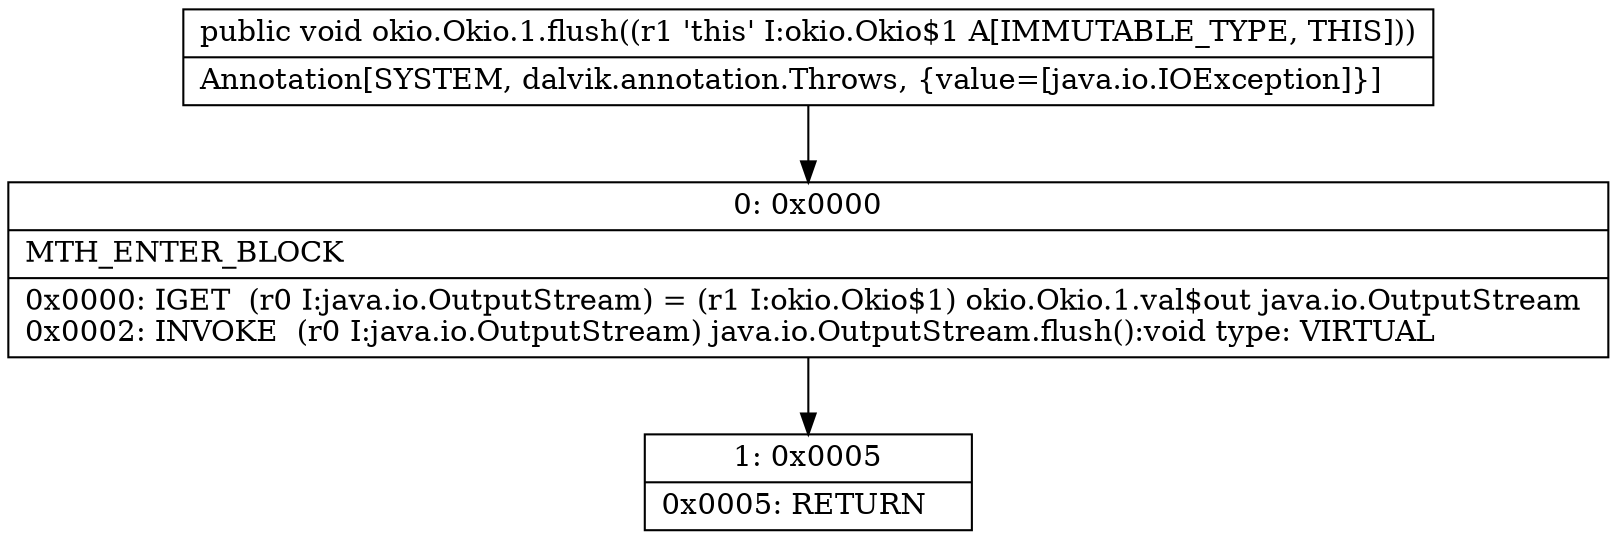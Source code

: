 digraph "CFG forokio.Okio.1.flush()V" {
Node_0 [shape=record,label="{0\:\ 0x0000|MTH_ENTER_BLOCK\l|0x0000: IGET  (r0 I:java.io.OutputStream) = (r1 I:okio.Okio$1) okio.Okio.1.val$out java.io.OutputStream \l0x0002: INVOKE  (r0 I:java.io.OutputStream) java.io.OutputStream.flush():void type: VIRTUAL \l}"];
Node_1 [shape=record,label="{1\:\ 0x0005|0x0005: RETURN   \l}"];
MethodNode[shape=record,label="{public void okio.Okio.1.flush((r1 'this' I:okio.Okio$1 A[IMMUTABLE_TYPE, THIS]))  | Annotation[SYSTEM, dalvik.annotation.Throws, \{value=[java.io.IOException]\}]\l}"];
MethodNode -> Node_0;
Node_0 -> Node_1;
}

